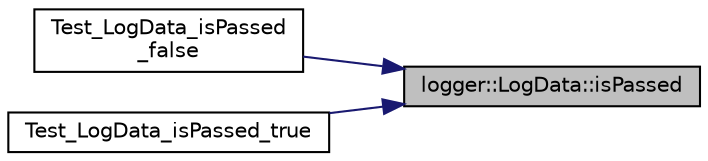 digraph "logger::LogData::isPassed"
{
 // LATEX_PDF_SIZE
  edge [fontname="Helvetica",fontsize="10",labelfontname="Helvetica",labelfontsize="10"];
  node [fontname="Helvetica",fontsize="10",shape=record];
  rankdir="RL";
  Node1 [label="logger::LogData::isPassed",height=0.2,width=0.4,color="black", fillcolor="grey75", style="filled", fontcolor="black",tooltip=" "];
  Node1 -> Node2 [dir="back",color="midnightblue",fontsize="10",style="solid",fontname="Helvetica"];
  Node2 [label="Test_LogData_isPassed\l_false",height=0.2,width=0.4,color="black", fillcolor="white", style="filled",URL="$_test_logger_8h.html#a9b8fb87ccee5966c3ff66a396e559f6a",tooltip=" "];
  Node1 -> Node3 [dir="back",color="midnightblue",fontsize="10",style="solid",fontname="Helvetica"];
  Node3 [label="Test_LogData_isPassed_true",height=0.2,width=0.4,color="black", fillcolor="white", style="filled",URL="$_test_logger_8h.html#a9c9743ca9fe3b6a74bae17e86728f75b",tooltip=" "];
}
